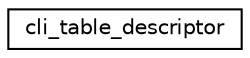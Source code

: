digraph "Graphical Class Hierarchy"
{
 // INTERACTIVE_SVG=YES
 // LATEX_PDF_SIZE
  edge [fontname="Helvetica",fontsize="10",labelfontname="Helvetica",labelfontsize="10"];
  node [fontname="Helvetica",fontsize="10",shape=record];
  rankdir="LR";
  Node0 [label="cli_table_descriptor",height=0.2,width=0.4,color="black", fillcolor="white", style="filled",URL="$structcli__table__descriptor.html",tooltip=" "];
}
